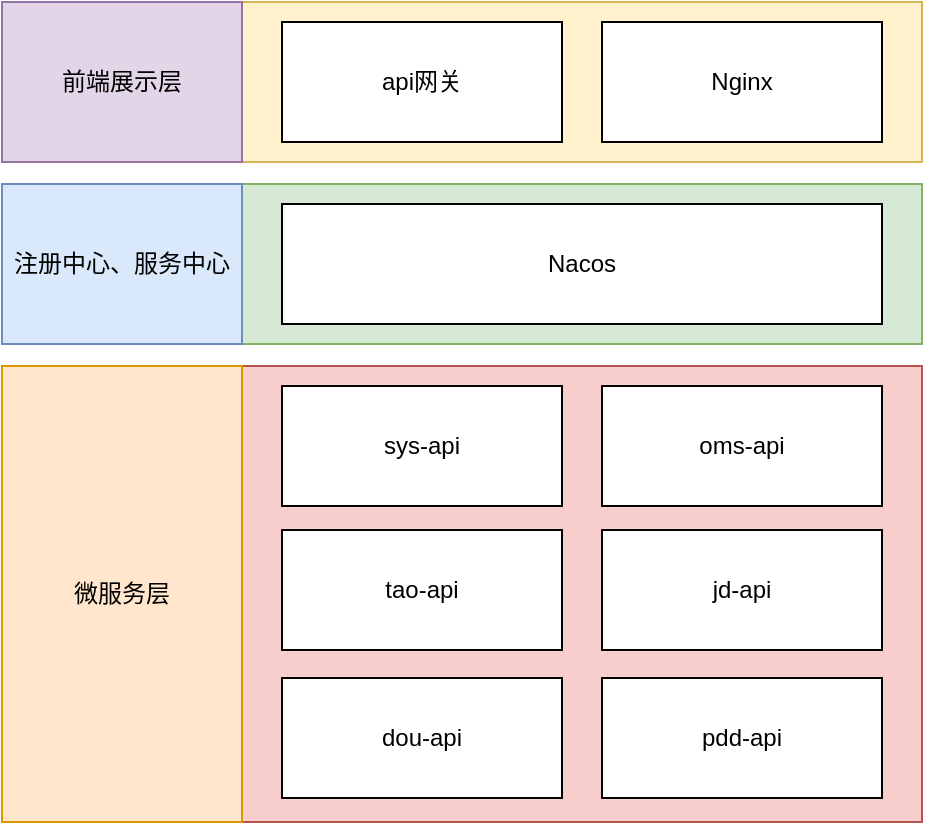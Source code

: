 <mxfile version="24.0.6" type="device">
  <diagram name="第 1 页" id="Lhk7iqGXQ-fLZAvV0IkU">
    <mxGraphModel dx="1434" dy="746" grid="1" gridSize="10" guides="1" tooltips="1" connect="1" arrows="1" fold="1" page="1" pageScale="1" pageWidth="827" pageHeight="1169" math="0" shadow="0">
      <root>
        <mxCell id="0" />
        <mxCell id="1" parent="0" />
        <mxCell id="GjbjDTf6JkTWPSmCzYIe-1" value="" style="rounded=0;whiteSpace=wrap;html=1;fillColor=#fff2cc;strokeColor=#d6b656;" parent="1" vertex="1">
          <mxGeometry x="90" y="40" width="460" height="80" as="geometry" />
        </mxCell>
        <mxCell id="GjbjDTf6JkTWPSmCzYIe-4" value="前端展示层" style="rounded=0;whiteSpace=wrap;html=1;fillColor=#e1d5e7;strokeColor=#9673a6;" parent="1" vertex="1">
          <mxGeometry x="90" y="40" width="120" height="80" as="geometry" />
        </mxCell>
        <mxCell id="GjbjDTf6JkTWPSmCzYIe-5" value="api网关" style="rounded=0;whiteSpace=wrap;html=1;" parent="1" vertex="1">
          <mxGeometry x="230" y="50" width="140" height="60" as="geometry" />
        </mxCell>
        <mxCell id="GjbjDTf6JkTWPSmCzYIe-6" value="Nginx" style="rounded=0;whiteSpace=wrap;html=1;" parent="1" vertex="1">
          <mxGeometry x="390" y="50" width="140" height="60" as="geometry" />
        </mxCell>
        <mxCell id="GjbjDTf6JkTWPSmCzYIe-7" value="" style="rounded=0;whiteSpace=wrap;html=1;fillColor=#d5e8d4;strokeColor=#82b366;" parent="1" vertex="1">
          <mxGeometry x="90" y="131" width="460" height="80" as="geometry" />
        </mxCell>
        <mxCell id="GjbjDTf6JkTWPSmCzYIe-8" value="注册中心、服务中心" style="rounded=0;whiteSpace=wrap;html=1;fillColor=#dae8fc;strokeColor=#6c8ebf;" parent="1" vertex="1">
          <mxGeometry x="90" y="131" width="120" height="80" as="geometry" />
        </mxCell>
        <mxCell id="GjbjDTf6JkTWPSmCzYIe-9" value="Nacos" style="rounded=0;whiteSpace=wrap;html=1;" parent="1" vertex="1">
          <mxGeometry x="230" y="141" width="300" height="60" as="geometry" />
        </mxCell>
        <mxCell id="bSwcw1P2C5m8dZfzIWhJ-1" value="" style="rounded=0;whiteSpace=wrap;html=1;fillColor=#f8cecc;strokeColor=#b85450;" vertex="1" parent="1">
          <mxGeometry x="90" y="222" width="460" height="228" as="geometry" />
        </mxCell>
        <mxCell id="bSwcw1P2C5m8dZfzIWhJ-2" value="微服务层" style="rounded=0;whiteSpace=wrap;html=1;fillColor=#ffe6cc;strokeColor=#d79b00;" vertex="1" parent="1">
          <mxGeometry x="90" y="222" width="120" height="228" as="geometry" />
        </mxCell>
        <mxCell id="bSwcw1P2C5m8dZfzIWhJ-3" value="sys-api" style="rounded=0;whiteSpace=wrap;html=1;" vertex="1" parent="1">
          <mxGeometry x="230" y="232" width="140" height="60" as="geometry" />
        </mxCell>
        <mxCell id="bSwcw1P2C5m8dZfzIWhJ-4" value="oms-api" style="rounded=0;whiteSpace=wrap;html=1;" vertex="1" parent="1">
          <mxGeometry x="390" y="232" width="140" height="60" as="geometry" />
        </mxCell>
        <mxCell id="bSwcw1P2C5m8dZfzIWhJ-5" value="tao-api" style="rounded=0;whiteSpace=wrap;html=1;" vertex="1" parent="1">
          <mxGeometry x="230" y="304" width="140" height="60" as="geometry" />
        </mxCell>
        <mxCell id="bSwcw1P2C5m8dZfzIWhJ-6" value="jd-api" style="rounded=0;whiteSpace=wrap;html=1;" vertex="1" parent="1">
          <mxGeometry x="390" y="304" width="140" height="60" as="geometry" />
        </mxCell>
        <mxCell id="bSwcw1P2C5m8dZfzIWhJ-7" value="dou-api" style="rounded=0;whiteSpace=wrap;html=1;" vertex="1" parent="1">
          <mxGeometry x="230" y="378" width="140" height="60" as="geometry" />
        </mxCell>
        <mxCell id="bSwcw1P2C5m8dZfzIWhJ-8" value="pdd-api" style="rounded=0;whiteSpace=wrap;html=1;" vertex="1" parent="1">
          <mxGeometry x="390" y="378" width="140" height="60" as="geometry" />
        </mxCell>
      </root>
    </mxGraphModel>
  </diagram>
</mxfile>
